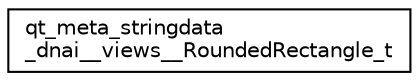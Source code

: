 digraph "Graphical Class Hierarchy"
{
  edge [fontname="Helvetica",fontsize="10",labelfontname="Helvetica",labelfontsize="10"];
  node [fontname="Helvetica",fontsize="10",shape=record];
  rankdir="LR";
  Node1 [label="qt_meta_stringdata\l_dnai__views__RoundedRectangle_t",height=0.2,width=0.4,color="black", fillcolor="white", style="filled",URL="$structqt__meta__stringdata__dnai____views_____rounded_rectangle__t.html"];
}
